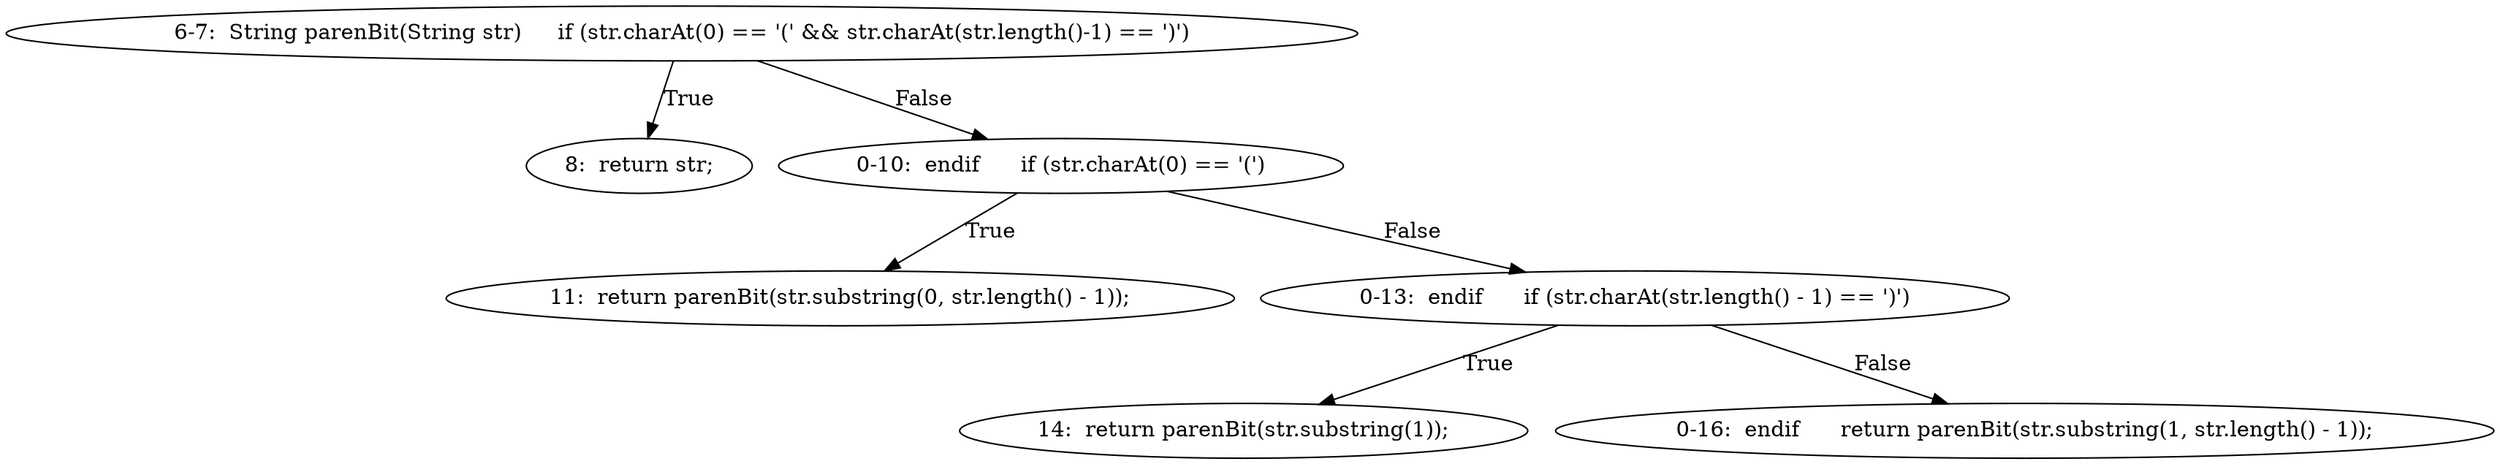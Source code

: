 digraph result_test { 
// graph-vertices
  a1  [label="6-7:  String parenBit(String str)	if (str.charAt(0) == '(' && str.charAt(str.length()-1) == ')')"]; 
  2  [label="8:  return str;"]; 
  a2  [label="0-10:  endif	if (str.charAt(0) == '(')"]; 
  5  [label="11:  return parenBit(str.substring(0, str.length() - 1));"]; 
  a3  [label="0-13:  endif	if (str.charAt(str.length() - 1) == ')')"]; 
  8  [label="14:  return parenBit(str.substring(1));"]; 
  a4  [label="0-16:  endif	return parenBit(str.substring(1, str.length() - 1));"]; 
// graph-edges
  a1 -> 2  [label="True"]; 
  a1 -> a2  [label="False"]; 
  a2 -> 5  [label="True"]; 
  a2 -> a3  [label="False"]; 
  a3 -> 8  [label="True"]; 
  a3 -> a4  [label="False"]; 
}
